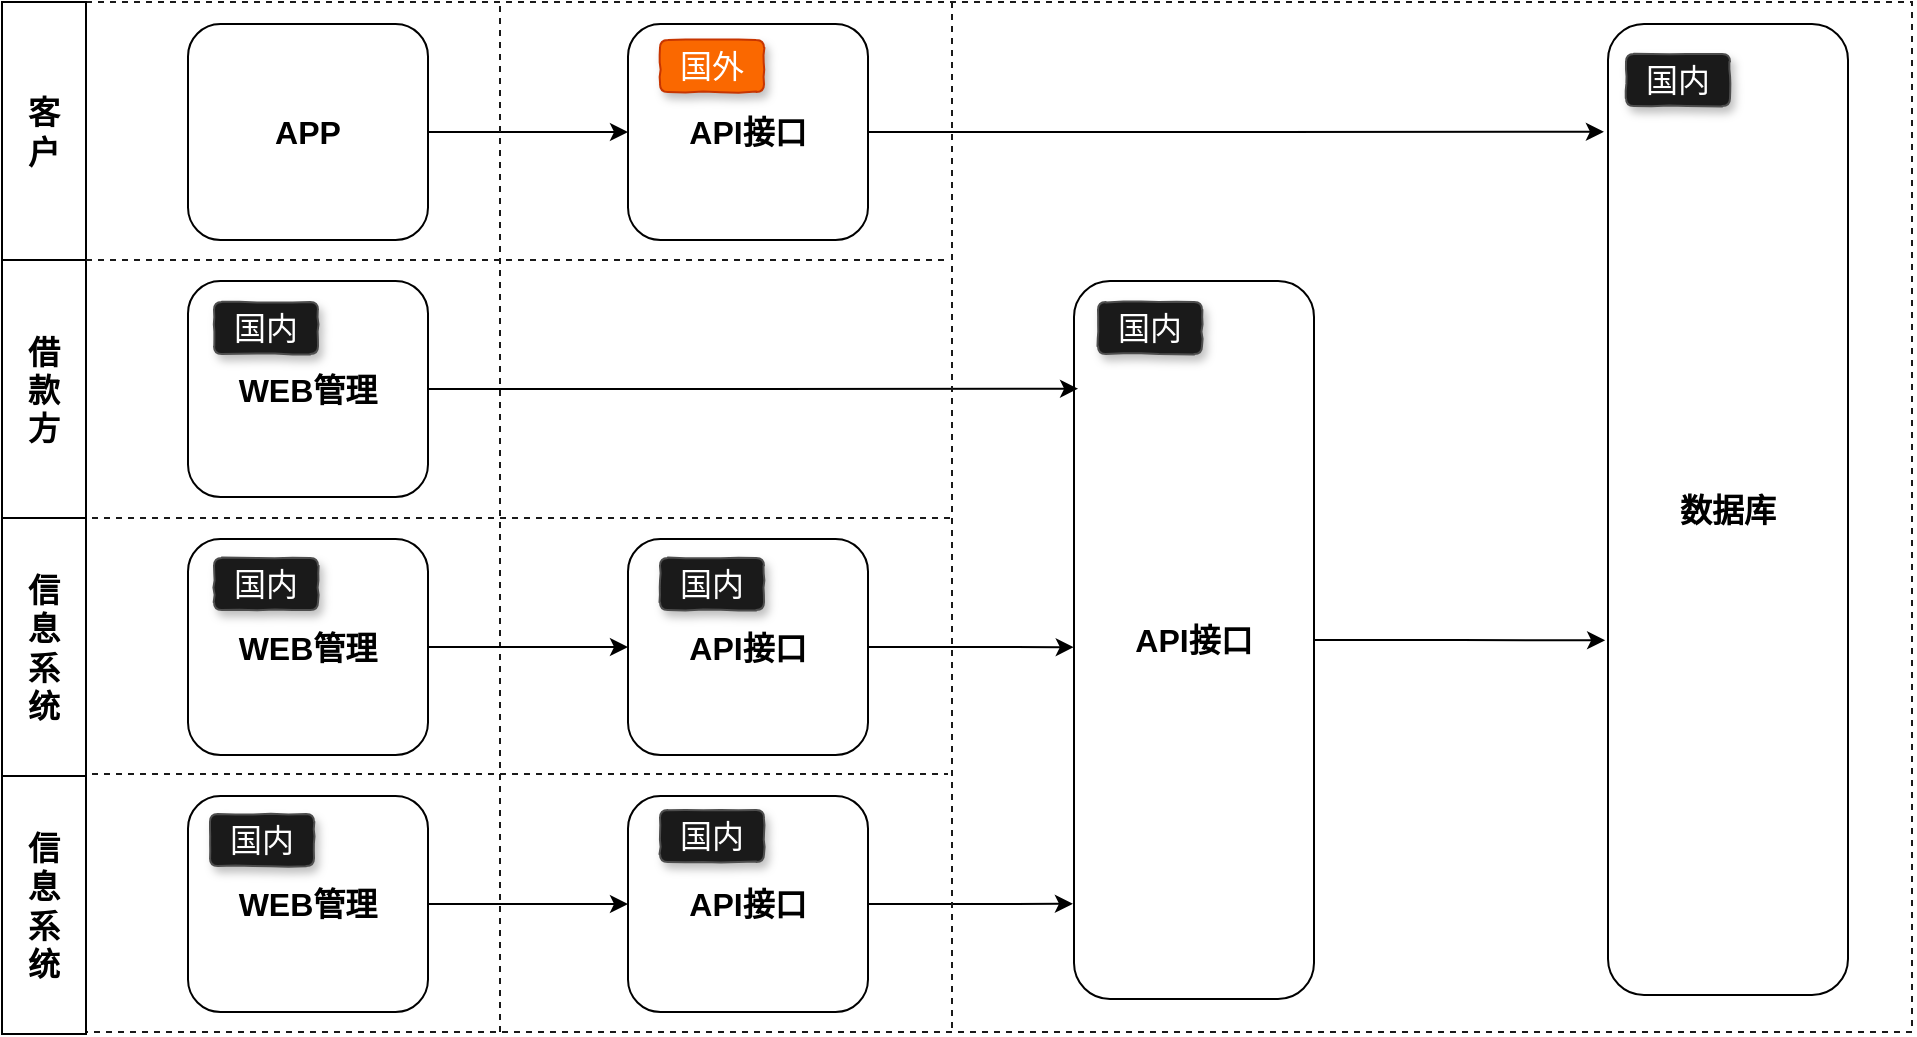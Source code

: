 <mxfile version="12.7.2" type="github">
  <diagram id="4b6oE9e9yXz8-Ve8gJzk" name="Page-1">
    <mxGraphModel dx="1673" dy="896" grid="0" gridSize="10" guides="1" tooltips="1" connect="1" arrows="1" fold="1" page="0" pageScale="1" pageWidth="827" pageHeight="1169" math="0" shadow="0">
      <root>
        <mxCell id="0" />
        <mxCell id="1" parent="0" />
        <mxCell id="FiD31bPnodcj56VFdIxL-5" value="" style="endArrow=none;dashed=1;html=1;exitX=0;exitY=0;exitDx=0;exitDy=0;fillColor=#fff2cc;strokeColor=#1A1A1A;rounded=0;" edge="1" parent="1" source="FiD31bPnodcj56VFdIxL-2">
          <mxGeometry width="50" height="50" relative="1" as="geometry">
            <mxPoint x="2" y="137" as="sourcePoint" />
            <mxPoint x="74" y="167" as="targetPoint" />
            <Array as="points">
              <mxPoint x="1029" y="167" />
              <mxPoint x="1029" y="682" />
              <mxPoint x="74" y="682" />
            </Array>
          </mxGeometry>
        </mxCell>
        <mxCell id="FiD31bPnodcj56VFdIxL-2" value="客&lt;br style=&quot;font-size: 16px;&quot;&gt;户" style="rounded=0;whiteSpace=wrap;html=1;fontStyle=1;fontSize=16;" vertex="1" parent="1">
          <mxGeometry x="74" y="167" width="42" height="129" as="geometry" />
        </mxCell>
        <mxCell id="FiD31bPnodcj56VFdIxL-3" value="借&lt;br style=&quot;font-size: 16px;&quot;&gt;款&lt;br style=&quot;font-size: 16px;&quot;&gt;方" style="rounded=0;whiteSpace=wrap;html=1;fontSize=16;fontStyle=1" vertex="1" parent="1">
          <mxGeometry x="74" y="296" width="42" height="129" as="geometry" />
        </mxCell>
        <mxCell id="FiD31bPnodcj56VFdIxL-4" value="信&lt;br&gt;息&lt;br&gt;系&lt;br&gt;统" style="rounded=0;whiteSpace=wrap;html=1;fontSize=16;fontStyle=1" vertex="1" parent="1">
          <mxGeometry x="74" y="425" width="42" height="129" as="geometry" />
        </mxCell>
        <mxCell id="FiD31bPnodcj56VFdIxL-19" style="edgeStyle=orthogonalEdgeStyle;rounded=0;orthogonalLoop=1;jettySize=auto;html=1;exitX=1;exitY=0.5;exitDx=0;exitDy=0;fontSize=16;" edge="1" parent="1" source="FiD31bPnodcj56VFdIxL-6" target="FiD31bPnodcj56VFdIxL-7">
          <mxGeometry relative="1" as="geometry" />
        </mxCell>
        <mxCell id="FiD31bPnodcj56VFdIxL-6" value="APP" style="rounded=1;whiteSpace=wrap;html=1;fontSize=16;fontStyle=1" vertex="1" parent="1">
          <mxGeometry x="167" y="178" width="120" height="108" as="geometry" />
        </mxCell>
        <mxCell id="FiD31bPnodcj56VFdIxL-27" style="edgeStyle=orthogonalEdgeStyle;rounded=0;orthogonalLoop=1;jettySize=auto;html=1;exitX=1;exitY=0.5;exitDx=0;exitDy=0;fontSize=16;entryX=-0.017;entryY=0.111;entryDx=0;entryDy=0;entryPerimeter=0;" edge="1" parent="1" source="FiD31bPnodcj56VFdIxL-7" target="FiD31bPnodcj56VFdIxL-26">
          <mxGeometry relative="1" as="geometry">
            <mxPoint x="875" y="232" as="targetPoint" />
          </mxGeometry>
        </mxCell>
        <mxCell id="FiD31bPnodcj56VFdIxL-7" value="API接口" style="rounded=1;whiteSpace=wrap;html=1;fontSize=16;fontStyle=1" vertex="1" parent="1">
          <mxGeometry x="387" y="178" width="120" height="108" as="geometry" />
        </mxCell>
        <mxCell id="FiD31bPnodcj56VFdIxL-8" value="" style="endArrow=none;dashed=1;html=1;fontSize=16;exitX=1;exitY=0;exitDx=0;exitDy=0;fillColor=#fff2cc;strokeColor=#1A1A1A;" edge="1" parent="1" source="FiD31bPnodcj56VFdIxL-3">
          <mxGeometry width="50" height="50" relative="1" as="geometry">
            <mxPoint x="-43" y="347" as="sourcePoint" />
            <mxPoint x="548" y="296" as="targetPoint" />
          </mxGeometry>
        </mxCell>
        <mxCell id="FiD31bPnodcj56VFdIxL-9" value="" style="endArrow=none;dashed=1;html=1;fontSize=16;exitX=1;exitY=0;exitDx=0;exitDy=0;fillColor=#fff2cc;strokeColor=#1A1A1A;" edge="1" parent="1">
          <mxGeometry width="50" height="50" relative="1" as="geometry">
            <mxPoint x="119" y="425" as="sourcePoint" />
            <mxPoint x="549" y="425" as="targetPoint" />
          </mxGeometry>
        </mxCell>
        <mxCell id="FiD31bPnodcj56VFdIxL-10" value="" style="endArrow=none;dashed=1;html=1;fontSize=16;fillColor=#fff2cc;strokeColor=#1A1A1A;" edge="1" parent="1">
          <mxGeometry width="50" height="50" relative="1" as="geometry">
            <mxPoint x="323" y="682" as="sourcePoint" />
            <mxPoint x="323" y="169" as="targetPoint" />
          </mxGeometry>
        </mxCell>
        <mxCell id="FiD31bPnodcj56VFdIxL-28" style="edgeStyle=orthogonalEdgeStyle;rounded=0;orthogonalLoop=1;jettySize=auto;html=1;exitX=1;exitY=0.5;exitDx=0;exitDy=0;fontSize=16;" edge="1" parent="1" source="FiD31bPnodcj56VFdIxL-11">
          <mxGeometry relative="1" as="geometry">
            <mxPoint x="875.571" y="486.143" as="targetPoint" />
          </mxGeometry>
        </mxCell>
        <mxCell id="FiD31bPnodcj56VFdIxL-11" value="API接口" style="rounded=1;whiteSpace=wrap;html=1;fontSize=16;fontStyle=1" vertex="1" parent="1">
          <mxGeometry x="610" y="306.5" width="120" height="359" as="geometry" />
        </mxCell>
        <mxCell id="FiD31bPnodcj56VFdIxL-24" style="edgeStyle=orthogonalEdgeStyle;rounded=0;orthogonalLoop=1;jettySize=auto;html=1;exitX=1;exitY=0.5;exitDx=0;exitDy=0;fontSize=16;entryX=-0.001;entryY=0.51;entryDx=0;entryDy=0;entryPerimeter=0;" edge="1" parent="1" source="FiD31bPnodcj56VFdIxL-12" target="FiD31bPnodcj56VFdIxL-11">
          <mxGeometry relative="1" as="geometry">
            <mxPoint x="604" y="490" as="targetPoint" />
          </mxGeometry>
        </mxCell>
        <mxCell id="FiD31bPnodcj56VFdIxL-12" value="API接口" style="rounded=1;whiteSpace=wrap;html=1;fontSize=16;fontStyle=1" vertex="1" parent="1">
          <mxGeometry x="387" y="435.5" width="120" height="108" as="geometry" />
        </mxCell>
        <mxCell id="FiD31bPnodcj56VFdIxL-13" value="信&lt;br&gt;息&lt;br&gt;系&lt;br&gt;统" style="rounded=0;whiteSpace=wrap;html=1;fontSize=16;fontStyle=1" vertex="1" parent="1">
          <mxGeometry x="74" y="554" width="42" height="129" as="geometry" />
        </mxCell>
        <mxCell id="FiD31bPnodcj56VFdIxL-14" value="" style="endArrow=none;dashed=1;html=1;fontSize=16;exitX=1;exitY=0;exitDx=0;exitDy=0;fillColor=#fff2cc;strokeColor=#1A1A1A;" edge="1" parent="1">
          <mxGeometry width="50" height="50" relative="1" as="geometry">
            <mxPoint x="119" y="553" as="sourcePoint" />
            <mxPoint x="547" y="553" as="targetPoint" />
          </mxGeometry>
        </mxCell>
        <mxCell id="FiD31bPnodcj56VFdIxL-25" style="edgeStyle=orthogonalEdgeStyle;rounded=0;orthogonalLoop=1;jettySize=auto;html=1;exitX=1;exitY=0.5;exitDx=0;exitDy=0;fontSize=16;" edge="1" parent="1" source="FiD31bPnodcj56VFdIxL-15">
          <mxGeometry relative="1" as="geometry">
            <mxPoint x="609.465" y="617.884" as="targetPoint" />
          </mxGeometry>
        </mxCell>
        <mxCell id="FiD31bPnodcj56VFdIxL-15" value="API接口" style="rounded=1;whiteSpace=wrap;html=1;fontSize=16;fontStyle=1" vertex="1" parent="1">
          <mxGeometry x="387" y="564" width="120" height="108" as="geometry" />
        </mxCell>
        <mxCell id="FiD31bPnodcj56VFdIxL-20" style="edgeStyle=orthogonalEdgeStyle;rounded=0;orthogonalLoop=1;jettySize=auto;html=1;exitX=1;exitY=0.5;exitDx=0;exitDy=0;fontSize=16;entryX=0.017;entryY=0.15;entryDx=0;entryDy=0;entryPerimeter=0;" edge="1" parent="1" source="FiD31bPnodcj56VFdIxL-16" target="FiD31bPnodcj56VFdIxL-11">
          <mxGeometry relative="1" as="geometry" />
        </mxCell>
        <mxCell id="FiD31bPnodcj56VFdIxL-16" value="WEB管理" style="rounded=1;whiteSpace=wrap;html=1;fontSize=16;fontStyle=1" vertex="1" parent="1">
          <mxGeometry x="167" y="306.5" width="120" height="108" as="geometry" />
        </mxCell>
        <mxCell id="FiD31bPnodcj56VFdIxL-21" style="edgeStyle=orthogonalEdgeStyle;rounded=0;orthogonalLoop=1;jettySize=auto;html=1;exitX=1;exitY=0.5;exitDx=0;exitDy=0;fontSize=16;" edge="1" parent="1" source="FiD31bPnodcj56VFdIxL-17" target="FiD31bPnodcj56VFdIxL-12">
          <mxGeometry relative="1" as="geometry" />
        </mxCell>
        <mxCell id="FiD31bPnodcj56VFdIxL-17" value="WEB管理" style="rounded=1;whiteSpace=wrap;html=1;fontSize=16;fontStyle=1" vertex="1" parent="1">
          <mxGeometry x="167" y="435.5" width="120" height="108" as="geometry" />
        </mxCell>
        <mxCell id="FiD31bPnodcj56VFdIxL-22" style="edgeStyle=orthogonalEdgeStyle;rounded=0;orthogonalLoop=1;jettySize=auto;html=1;exitX=1;exitY=0.5;exitDx=0;exitDy=0;fontSize=16;" edge="1" parent="1" source="FiD31bPnodcj56VFdIxL-18" target="FiD31bPnodcj56VFdIxL-15">
          <mxGeometry relative="1" as="geometry" />
        </mxCell>
        <mxCell id="FiD31bPnodcj56VFdIxL-18" value="WEB管理" style="rounded=1;whiteSpace=wrap;html=1;fontSize=16;fontStyle=1" vertex="1" parent="1">
          <mxGeometry x="167" y="564" width="120" height="108" as="geometry" />
        </mxCell>
        <mxCell id="FiD31bPnodcj56VFdIxL-23" value="" style="endArrow=none;dashed=1;html=1;fontSize=16;fillColor=#fff2cc;strokeColor=#1A1A1A;" edge="1" parent="1">
          <mxGeometry width="50" height="50" relative="1" as="geometry">
            <mxPoint x="549" y="680" as="sourcePoint" />
            <mxPoint x="549" y="167" as="targetPoint" />
          </mxGeometry>
        </mxCell>
        <mxCell id="FiD31bPnodcj56VFdIxL-26" value="数据库" style="rounded=1;whiteSpace=wrap;html=1;fontSize=16;fontStyle=1" vertex="1" parent="1">
          <mxGeometry x="877" y="178" width="120" height="485.5" as="geometry" />
        </mxCell>
        <mxCell id="FiD31bPnodcj56VFdIxL-31" value="国内" style="text;html=1;strokeColor=#4D4D4D;fillColor=#1A1A1A;align=center;verticalAlign=middle;whiteSpace=wrap;rounded=1;fontSize=16;labelBackgroundColor=none;fontColor=#ffffff;labelBorderColor=none;spacingTop=0;spacingLeft=0;shadow=1;glass=0;comic=1;" vertex="1" parent="1">
          <mxGeometry x="886" y="193" width="52" height="26" as="geometry" />
        </mxCell>
        <mxCell id="FiD31bPnodcj56VFdIxL-32" value="国内" style="text;html=1;strokeColor=#4D4D4D;fillColor=#1A1A1A;align=center;verticalAlign=middle;whiteSpace=wrap;rounded=1;fontSize=16;labelBackgroundColor=none;fontColor=#ffffff;labelBorderColor=none;spacingTop=0;spacingLeft=0;shadow=1;glass=0;comic=1;" vertex="1" parent="1">
          <mxGeometry x="622" y="317" width="52" height="26" as="geometry" />
        </mxCell>
        <mxCell id="FiD31bPnodcj56VFdIxL-33" value="国内" style="text;html=1;strokeColor=#4D4D4D;fillColor=#1A1A1A;align=center;verticalAlign=middle;whiteSpace=wrap;rounded=1;fontSize=16;labelBackgroundColor=none;fontColor=#ffffff;labelBorderColor=none;spacingTop=0;spacingLeft=0;shadow=1;glass=0;comic=1;" vertex="1" parent="1">
          <mxGeometry x="180" y="317" width="52" height="26" as="geometry" />
        </mxCell>
        <mxCell id="FiD31bPnodcj56VFdIxL-34" value="国内" style="text;html=1;strokeColor=#4D4D4D;fillColor=#1A1A1A;align=center;verticalAlign=middle;whiteSpace=wrap;rounded=1;fontSize=16;labelBackgroundColor=none;fontColor=#ffffff;labelBorderColor=none;spacingTop=0;spacingLeft=0;shadow=1;glass=0;comic=1;" vertex="1" parent="1">
          <mxGeometry x="180" y="445" width="52" height="26" as="geometry" />
        </mxCell>
        <mxCell id="FiD31bPnodcj56VFdIxL-35" value="国内" style="text;html=1;strokeColor=#4D4D4D;fillColor=#1A1A1A;align=center;verticalAlign=middle;whiteSpace=wrap;rounded=1;fontSize=16;labelBackgroundColor=none;fontColor=#ffffff;labelBorderColor=none;spacingTop=0;spacingLeft=0;shadow=1;glass=0;comic=1;" vertex="1" parent="1">
          <mxGeometry x="178" y="573" width="52" height="26" as="geometry" />
        </mxCell>
        <mxCell id="FiD31bPnodcj56VFdIxL-36" value="国内" style="text;html=1;strokeColor=#4D4D4D;fillColor=#1A1A1A;align=center;verticalAlign=middle;whiteSpace=wrap;rounded=1;fontSize=16;labelBackgroundColor=none;fontColor=#ffffff;labelBorderColor=none;spacingTop=0;spacingLeft=0;shadow=1;glass=0;comic=1;" vertex="1" parent="1">
          <mxGeometry x="403" y="445" width="52" height="26" as="geometry" />
        </mxCell>
        <mxCell id="FiD31bPnodcj56VFdIxL-37" value="国内" style="text;html=1;strokeColor=#4D4D4D;fillColor=#1A1A1A;align=center;verticalAlign=middle;whiteSpace=wrap;rounded=1;fontSize=16;labelBackgroundColor=none;fontColor=#ffffff;labelBorderColor=none;spacingTop=0;spacingLeft=0;shadow=1;glass=0;comic=1;" vertex="1" parent="1">
          <mxGeometry x="403" y="571" width="52" height="26" as="geometry" />
        </mxCell>
        <mxCell id="FiD31bPnodcj56VFdIxL-38" value="国外" style="text;html=1;strokeColor=#C73500;fillColor=#fa6800;align=center;verticalAlign=middle;whiteSpace=wrap;rounded=1;fontSize=16;labelBackgroundColor=none;fontColor=#ffffff;labelBorderColor=none;spacingTop=0;spacingLeft=0;shadow=1;glass=0;comic=1;" vertex="1" parent="1">
          <mxGeometry x="403" y="186" width="52" height="26" as="geometry" />
        </mxCell>
      </root>
    </mxGraphModel>
  </diagram>
</mxfile>

